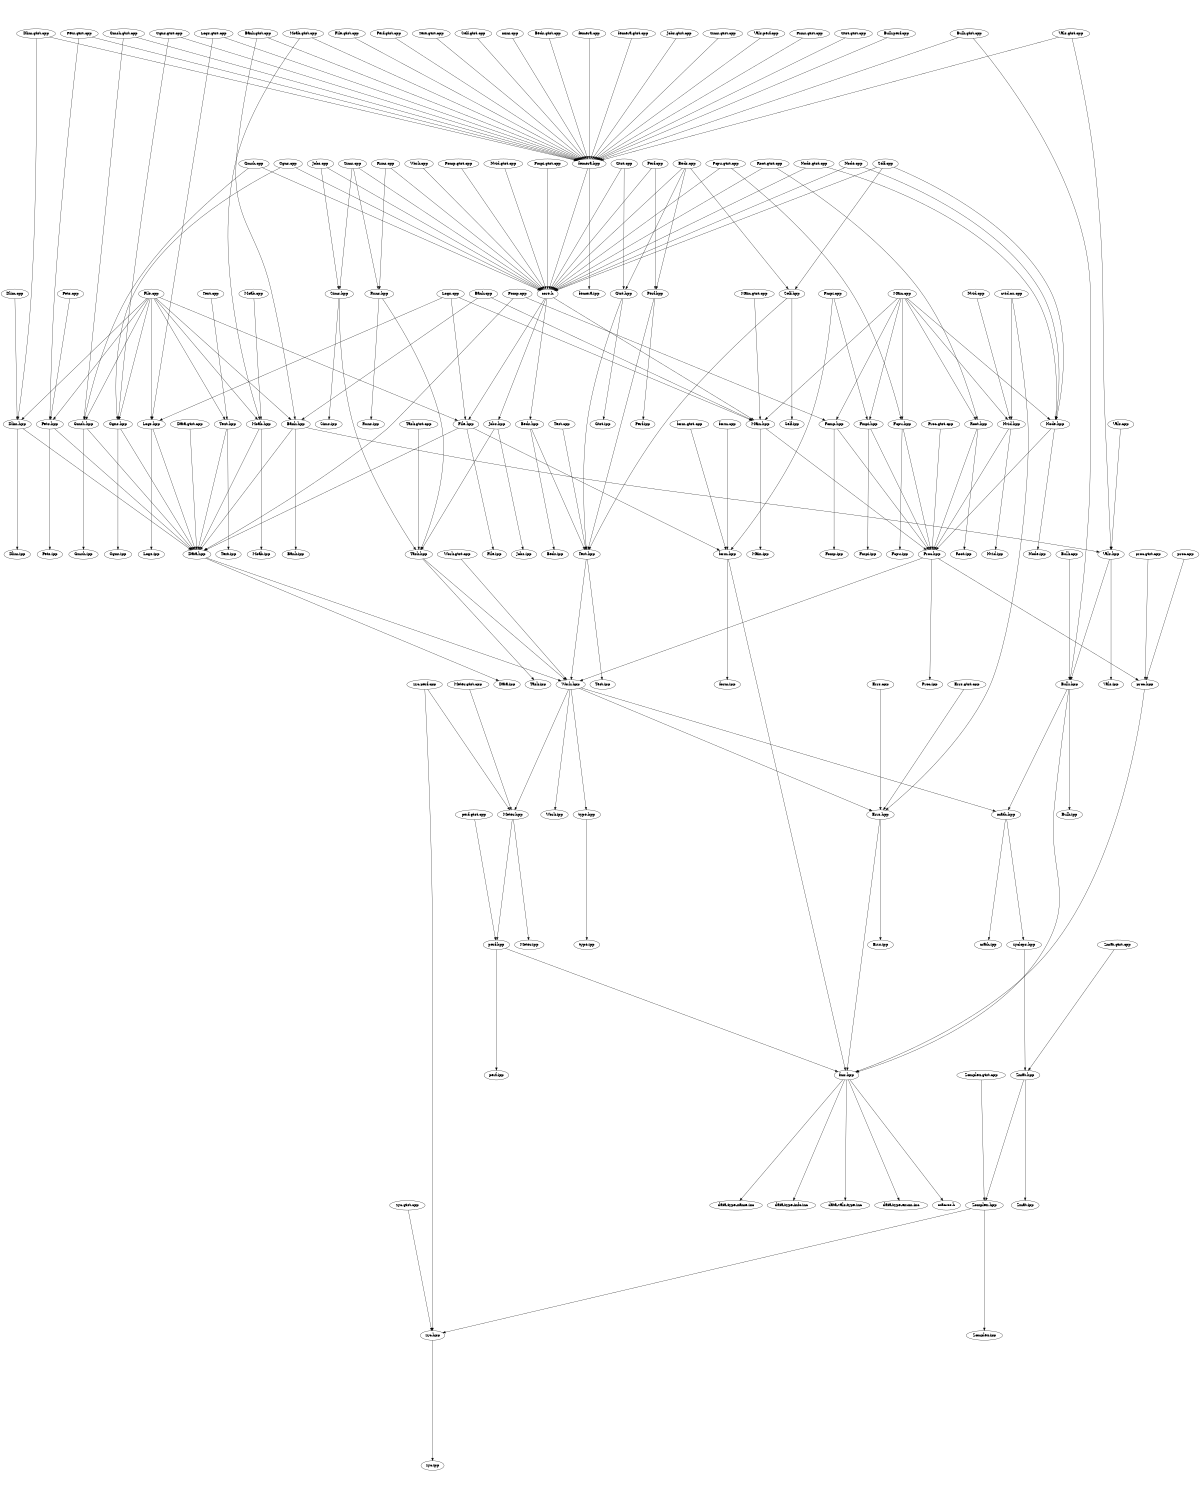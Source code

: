 digraph "source tree" {
    overlap=scale;
    size="8,10";
    ratio="fill";
    fontsize="16";
    fontname="Helvetica";
	clusterrank="local";
	"Dlim.hpp" -> "Data.hpp"
	"Meter.hpp" -> "perf.hpp"
	"Fcpu.hpp" -> "Fcpu.ipp"
	"Gtst.cpp" -> "Gtst.hpp"
	"Main.hpp" -> "Main.ipp"
	"Data.hpp" -> "Work.hpp"
	"Sims.hpp" -> "Task.hpp"
	"Fcpu.hpp" -> "Proc.hpp"
	"form.gtst.cpp" -> "form.hpp"
	"form.hpp" -> "form.ipp"
	"Meter.hpp" -> "Meter.ipp"
	"Vals.perf.cpp" -> "femera.hpp"
	"Sims.cpp" -> "Runs.hpp"
	"proc.gtst.cpp" -> "proc.hpp"
	"Bank.cpp" -> "Bank.hpp"
	"Fomp.cpp" -> "Data.hpp"
	"Beds.hpp" -> "Test.hpp"
	"Logs.cpp" -> "File.hpp"
	"form.hpp" -> "fmr.hpp"
	"Fmpi.cpp" -> "Fmpi.hpp"
	"Pets.cpp" -> "Pets.hpp"
	"Jobs.hpp" -> "Task.hpp"
	"Fomp.hpp" -> "Fomp.ipp"
	"Errs.cpp" -> "Errs.hpp"
	"Fomp.hpp" -> "Proc.hpp"
	"zyclops.hpp" -> "Zmat.hpp"
	"Bank.gtst.cpp" -> "femera.hpp"
	"Dlim.hpp" -> "Dlim.ipp"
	"Cgns.cpp" -> "core.h"
	"Logs.gtst.cpp" -> "femera.hpp"
	"Node.gtst.cpp" -> "core.h"
	"Task.hpp" -> "Work.hpp"
	"Bulk.gtst.cpp" -> "Bulk.hpp"
	"Runs.gtst.cpp" -> "femera.hpp"
	"Self.hpp" -> "Self.ipp"
	"File.cpp" -> "Dlim.hpp"
	"Work.hpp" -> "Work.ipp"
	"Gmsh.hpp" -> "Gmsh.ipp"
	"zyc.hpp" -> "zyc.ipp"
	"Fmpi.hpp" -> "Proc.hpp"
	"Vals.cpp" -> "Vals.hpp"
	"Moab.gtst.cpp" -> "Moab.hpp"
	"Root.gtst.cpp" -> "Root.hpp"
	"Proc.hpp" -> "Proc.ipp"
	"core.h" -> "Beds.hpp"
	"Bulk.hpp" -> "Bulk.ipp"
	"Nvid.gtst.cpp" -> "core.h"
	"Test.hpp" -> "Test.ipp"
	"Gtst.cpp" -> "core.h"
	"Cgns.gtst.cpp" -> "femera.hpp"
	"Gtst.gtst.cpp" -> "femera.hpp"
	"Node.hpp" -> "Node.ipp"
	"Fmpi.gtst.cpp" -> "core.h"
	"File.cpp" -> "Bank.hpp"
	"type.hpp" -> "type.ipp"
	"Bulk.hpp" -> "math.hpp"
	"Pets.hpp" -> "Data.hpp"
	"Bank.cpp" -> "Main.hpp"
	"File.cpp" -> "Cgns.hpp"
	"Zmat.gtst.cpp" -> "Zmat.hpp"
	"Gmsh.cpp" -> "core.h"
	"Bulk.perf.cpp" -> "femera.hpp"
	"File.cpp" -> "Pets.hpp"
	"Vals.hpp" -> "Bulk.hpp"
	"File.gtst.cpp" -> "femera.hpp"
	"Perf.hpp" -> "Perf.ipp"
	"Main.cpp" -> "Main.hpp"
	"Perf.gtst.cpp" -> "femera.hpp"
	"Moab.hpp" -> "Data.hpp"
	"Beds.cpp" -> "Gtst.hpp"
	"math.hpp" -> "zyclops.hpp"
	"Cgns.gtst.cpp" -> "Cgns.hpp"
	"Perf.hpp" -> "Test.hpp"
	"Data.gtst.cpp" -> "Data.hpp"
	"nvid.cu.cpp" -> "Nvid.hpp"
	"Bulk.cpp" -> "Bulk.hpp"
	"Dlim.cpp" -> "Dlim.hpp"
	"Self.cpp" -> "Self.hpp"
	"Bulk.gtst.cpp" -> "femera.hpp"
	"Root.hpp" -> "Proc.hpp"
	"Work.hpp" -> "math.hpp"
	"Cgns.hpp" -> "Data.hpp"
	"File.cpp" -> "Logs.hpp"
	"zyc.perf.cpp" -> "zyc.hpp"
	"Pets.hpp" -> "Pets.ipp"
	"Text.gtst.cpp" -> "femera.hpp"
	"math.hpp" -> "math.ipp"
	"Fcpu.gtst.cpp" -> "Fcpu.hpp"
	"Data.hpp" -> "Data.ipp"
	"Node.cpp" -> "Node.hpp"
	"Self.hpp" -> "Test.hpp"
	"perf.hpp" -> "perf.ipp"
	"Work.hpp" -> "type.hpp"
	"File.hpp" -> "Data.hpp"
	"Dlim.gtst.cpp" -> "femera.hpp"
	"Node.cpp" -> "core.h"
	"zyc.perf.cpp" -> "Meter.hpp"
	"proc.cpp" -> "proc.hpp"
	"Meter.gtst.cpp" -> "Meter.hpp"
	"File.hpp" -> "File.ipp"
	"Beds.cpp" -> "Perf.hpp"
	"Nvid.cpp" -> "Nvid.hpp"
	"Dlim.gtst.cpp" -> "Dlim.hpp"
	"Main.cpp" -> "Fcpu.hpp"
	"Perf.cpp" -> "Perf.hpp"
	"fmr.hpp" -> "data-type-enum.inc"
	"Text.hpp" -> "Text.ipp"
	"Fcpu.gtst.cpp" -> "core.h"
	"Proc.gtst.cpp" -> "Proc.hpp"
	"Self.gtst.cpp" -> "femera.hpp"
	"mini.cpp" -> "femera.hpp"
	"Logs.cpp" -> "Main.hpp"
	"Zomplex.gtst.cpp" -> "Zomplex.hpp"
	"fmr.hpp" -> "macros.h"
	"Bank.hpp" -> "Bank.ipp"
	"Runs.hpp" -> "Task.hpp"
	"Beds.cpp" -> "core.h"
	"Work.hpp" -> "Errs.hpp"
	"Fomp.cpp" -> "Fomp.hpp"
	"Vals.gtst.cpp" -> "Vals.hpp"
	"Bulk.hpp" -> "fmr.hpp"
	"File.cpp" -> "Text.hpp"
	"Beds.gtst.cpp" -> "femera.hpp"
	"File.cpp" -> "Gmsh.hpp"
	"Jobs.cpp" -> "core.h"
	"Zmat.hpp" -> "Zmat.ipp"
	"Errs.hpp" -> "fmr.hpp"
	"Fmpi.cpp" -> "form.hpp"
	"core.h" -> "Main.hpp"
	"Errs.hpp" -> "Errs.ipp"
	"Logs.hpp" -> "Logs.ipp"
	"Gmsh.cpp" -> "Gmsh.hpp"
	"Logs.hpp" -> "Data.hpp"
	"Moab.gtst.cpp" -> "femera.hpp"
	"Runs.cpp" -> "Runs.hpp"
	"Fmpi.hpp" -> "Fmpi.ipp"
	"Test.cpp" -> "Test.hpp"
	"Gmsh.hpp" -> "Data.hpp"
	"Moab.hpp" -> "Moab.ipp"
	"Jobs.cpp" -> "Sims.hpp"
	"Bank.gtst.cpp" -> "Bank.hpp"
	"femera.cpp" -> "femera.hpp"
	"Zmat.hpp" -> "Zomplex.hpp"
	"zyc.gtst.cpp" -> "zyc.hpp"
	"Text.hpp" -> "Data.hpp"
	"Proc.hpp" -> "proc.hpp"
	"Cgns.cpp" -> "Cgns.hpp"
	"Work.gtst.cpp" -> "Work.hpp"
	"femera.gtst.cpp" -> "femera.hpp"
	"Root.hpp" -> "Root.ipp"
	"core.h" -> "Jobs.hpp"
	"Runs.cpp" -> "core.h"
	"Sims.cpp" -> "core.h"
	"fmr.hpp" -> "data-type-name.inc"
	"Beds.cpp" -> "Self.hpp"
	"Test.hpp" -> "Work.hpp"
	"Work.hpp" -> "Meter.hpp"
	"Vals.gtst.cpp" -> "femera.hpp"
	"Pets.gtst.cpp" -> "femera.hpp"
	"Gmsh.gtst.cpp" -> "femera.hpp"
	"File.hpp" -> "form.hpp"
	"Self.cpp" -> "Node.hpp"
	"Main.gtst.cpp" -> "Main.hpp"
	"Vals.hpp" -> "Vals.ipp"
	"Text.cpp" -> "Text.hpp"
	"File.cpp" -> "Moab.hpp"
	"Task.hpp" -> "Task.ipp"
	"Main.cpp" -> "Fomp.hpp"
	"Zomplex.hpp" -> "Zomplex.ipp"
	"Gtst.hpp" -> "Test.hpp"
	"Main.cpp" -> "Node.hpp"
	"Gtst.hpp" -> "Gtst.ipp"
	"Self.cpp" -> "core.h"
	"perf.hpp" -> "fmr.hpp"
	"Nvid.hpp" -> "Nvid.ipp"
	"Jobs.hpp" -> "Jobs.ipp"
	"Task.gtst.cpp" -> "Task.hpp"
	"Bank.hpp" -> "Data.hpp"
	"Proc.hpp" -> "Work.hpp"
	"femera.hpp" -> "core.h"
	"Perf.cpp" -> "core.h"
	"Bank.hpp" -> "Vals.hpp"
	"Jobs.gtst.cpp" -> "femera.hpp"
	"File.cpp" -> "File.hpp"
	"Runs.hpp" -> "Runs.ipp"
	"Node.gtst.cpp" -> "Node.hpp"
	"Main.cpp" -> "Root.hpp"
	"Main.hpp" -> "Proc.hpp"
	"Pets.gtst.cpp" -> "Pets.hpp"
	"Logs.cpp" -> "Logs.hpp"
	"Gmsh.gtst.cpp" -> "Gmsh.hpp"
	"Main.cpp" -> "Nvid.hpp"
	"Root.gtst.cpp" -> "core.h"
	"perf.gtst.cpp" -> "perf.hpp"
	"Moab.cpp" -> "Moab.hpp"
	"Sims.hpp" -> "Sims.ipp"
	"fmr.hpp" -> "data-type-info.inc"
	"nvid.cu.cpp" -> "Errs.hpp"
	"Beds.hpp" -> "Beds.ipp"
	"Logs.gtst.cpp" -> "Logs.hpp"
	"Main.cpp" -> "Fmpi.hpp"
	"Work.cpp" -> "core.h"
	"Sims.gtst.cpp" -> "femera.hpp"
	"Node.hpp" -> "Proc.hpp"
	"Sims.cpp" -> "Sims.hpp"
	"proc.hpp" -> "fmr.hpp"
	"Fomp.gtst.cpp" -> "core.h"
	"Cgns.hpp" -> "Cgns.ipp"
	"Zomplex.hpp" -> "zyc.hpp"
	"core.h" -> "File.hpp"
	"fmr.hpp" -> "data-vals-type.inc"
	"femera.hpp" -> "femera.ipp"
	"Nvid.hpp" -> "Proc.hpp"
	"form.cpp" -> "form.hpp"
	"Errs.gtst.cpp" -> "Errs.hpp"
}
